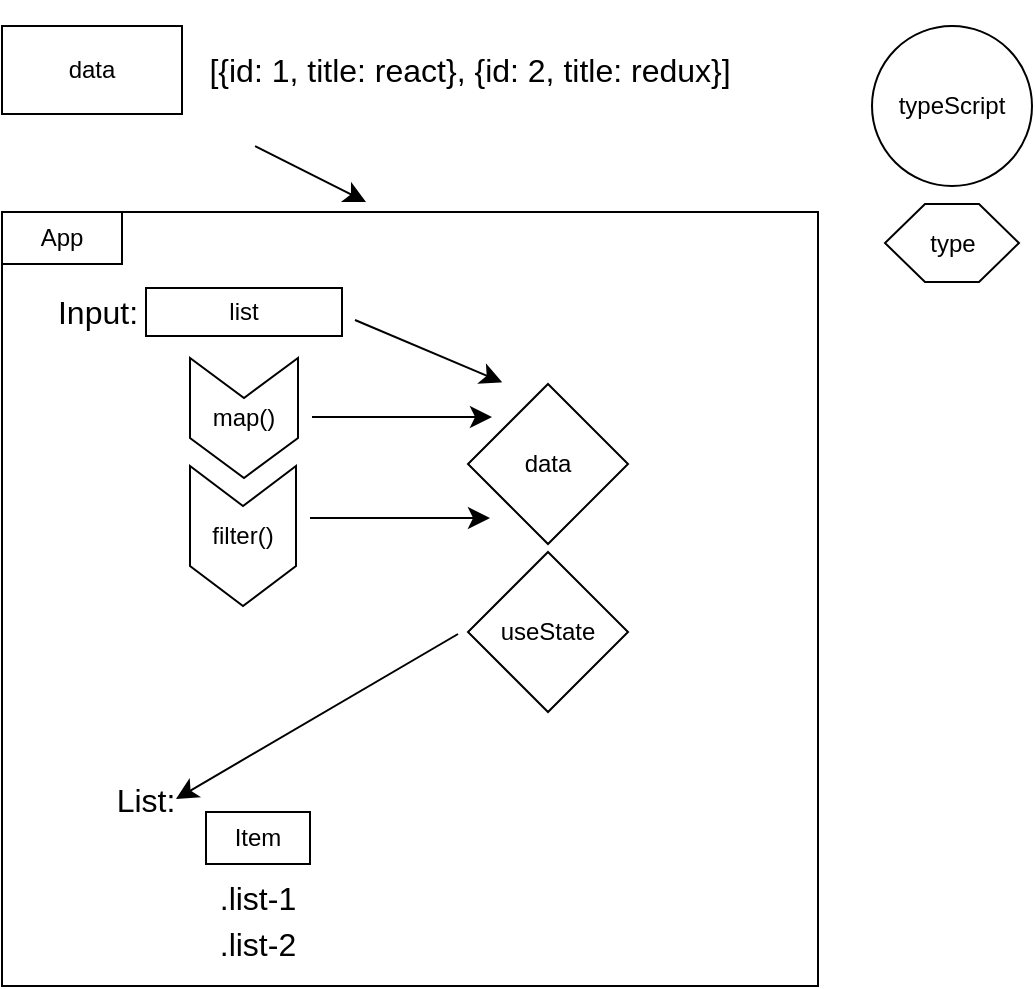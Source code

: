 <mxfile version="24.5.3" type="device">
  <diagram name="第 1 页" id="VqnNRlMnkTqsDdOYoyWb">
    <mxGraphModel dx="980" dy="1429" grid="0" gridSize="10" guides="1" tooltips="1" connect="1" arrows="1" fold="1" page="0" pageScale="1" pageWidth="827" pageHeight="1169" math="0" shadow="0">
      <root>
        <mxCell id="0" />
        <mxCell id="1" parent="0" />
        <mxCell id="zk71ix8XsxtjibP34qBr-1" value="" style="whiteSpace=wrap;html=1;" parent="1" vertex="1">
          <mxGeometry x="-165" y="-460" width="408" height="387" as="geometry" />
        </mxCell>
        <mxCell id="zk71ix8XsxtjibP34qBr-2" value="App" style="rounded=0;whiteSpace=wrap;html=1;" parent="1" vertex="1">
          <mxGeometry x="-165" y="-460" width="60" height="26" as="geometry" />
        </mxCell>
        <mxCell id="zk71ix8XsxtjibP34qBr-8" value="data" style="rounded=0;whiteSpace=wrap;html=1;" parent="1" vertex="1">
          <mxGeometry x="-165" y="-553" width="90" height="44" as="geometry" />
        </mxCell>
        <mxCell id="zk71ix8XsxtjibP34qBr-9" value="list" style="rounded=0;whiteSpace=wrap;html=1;" parent="1" vertex="1">
          <mxGeometry x="-93" y="-422" width="98" height="24" as="geometry" />
        </mxCell>
        <mxCell id="zk71ix8XsxtjibP34qBr-10" value="Input:" style="text;strokeColor=none;fillColor=none;html=1;align=center;verticalAlign=middle;whiteSpace=wrap;rounded=0;fontSize=16;" parent="1" vertex="1">
          <mxGeometry x="-165" y="-425" width="96" height="30" as="geometry" />
        </mxCell>
        <mxCell id="zk71ix8XsxtjibP34qBr-15" value="[{id: 1, title: react}, {id: 2, title: redux}]" style="text;strokeColor=none;fillColor=none;html=1;align=center;verticalAlign=middle;whiteSpace=wrap;rounded=0;fontSize=16;" parent="1" vertex="1">
          <mxGeometry x="-115" y="-565.5" width="368" height="69" as="geometry" />
        </mxCell>
        <mxCell id="zk71ix8XsxtjibP34qBr-18" value="map()" style="shape=step;perimeter=stepPerimeter;whiteSpace=wrap;html=1;fixedSize=1;direction=south;" parent="1" vertex="1">
          <mxGeometry x="-71" y="-387" width="54" height="60" as="geometry" />
        </mxCell>
        <mxCell id="zk71ix8XsxtjibP34qBr-19" value="filter()" style="shape=step;perimeter=stepPerimeter;whiteSpace=wrap;html=1;fixedSize=1;direction=south;" parent="1" vertex="1">
          <mxGeometry x="-71" y="-333" width="53" height="70" as="geometry" />
        </mxCell>
        <mxCell id="zk71ix8XsxtjibP34qBr-20" value="data" style="rhombus;whiteSpace=wrap;html=1;" parent="1" vertex="1">
          <mxGeometry x="68" y="-374" width="80" height="80" as="geometry" />
        </mxCell>
        <mxCell id="zk71ix8XsxtjibP34qBr-22" value="" style="edgeStyle=none;orthogonalLoop=1;jettySize=auto;html=1;rounded=0;fontSize=12;startSize=8;endSize=8;curved=1;" parent="1" edge="1">
          <mxGeometry width="120" relative="1" as="geometry">
            <mxPoint x="-10" y="-357.5" as="sourcePoint" />
            <mxPoint x="80" y="-357.5" as="targetPoint" />
            <Array as="points" />
          </mxGeometry>
        </mxCell>
        <mxCell id="zk71ix8XsxtjibP34qBr-23" value="" style="edgeStyle=none;orthogonalLoop=1;jettySize=auto;html=1;rounded=0;fontSize=12;startSize=8;endSize=8;curved=1;" parent="1" edge="1">
          <mxGeometry width="120" relative="1" as="geometry">
            <mxPoint x="-11" y="-307" as="sourcePoint" />
            <mxPoint x="79" y="-307" as="targetPoint" />
            <Array as="points" />
          </mxGeometry>
        </mxCell>
        <mxCell id="zk71ix8XsxtjibP34qBr-25" style="edgeStyle=none;curved=1;rounded=0;orthogonalLoop=1;jettySize=auto;html=1;exitX=0.5;exitY=0;exitDx=0;exitDy=0;fontSize=12;startSize=8;endSize=8;" parent="1" edge="1">
          <mxGeometry relative="1" as="geometry">
            <mxPoint x="71.5" y="-439" as="sourcePoint" />
            <mxPoint x="71.5" y="-439" as="targetPoint" />
          </mxGeometry>
        </mxCell>
        <mxCell id="zk71ix8XsxtjibP34qBr-28" value="List:" style="text;strokeColor=none;fillColor=none;html=1;align=center;verticalAlign=middle;whiteSpace=wrap;rounded=0;fontSize=16;" parent="1" vertex="1">
          <mxGeometry x="-123" y="-181" width="60" height="30" as="geometry" />
        </mxCell>
        <mxCell id="zk71ix8XsxtjibP34qBr-31" value="" style="edgeStyle=none;orthogonalLoop=1;jettySize=auto;html=1;rounded=0;fontSize=12;startSize=8;endSize=8;curved=1;entryX=1;entryY=0.25;entryDx=0;entryDy=0;" parent="1" edge="1">
          <mxGeometry width="120" relative="1" as="geometry">
            <mxPoint x="63" y="-249" as="sourcePoint" />
            <mxPoint x="-78" y="-166.5" as="targetPoint" />
            <Array as="points" />
          </mxGeometry>
        </mxCell>
        <mxCell id="zk71ix8XsxtjibP34qBr-32" value="" style="edgeStyle=none;orthogonalLoop=1;jettySize=auto;html=1;rounded=0;fontSize=12;startSize=8;endSize=8;curved=1;exitX=0.208;exitY=1.051;exitDx=0;exitDy=0;exitPerimeter=0;" parent="1" source="zk71ix8XsxtjibP34qBr-15" edge="1">
          <mxGeometry width="120" relative="1" as="geometry">
            <mxPoint x="-70" y="-491" as="sourcePoint" />
            <mxPoint x="17" y="-465" as="targetPoint" />
            <Array as="points" />
          </mxGeometry>
        </mxCell>
        <mxCell id="zk71ix8XsxtjibP34qBr-33" value="useState" style="rhombus;whiteSpace=wrap;html=1;" parent="1" vertex="1">
          <mxGeometry x="68" y="-290" width="80" height="80" as="geometry" />
        </mxCell>
        <mxCell id="zk71ix8XsxtjibP34qBr-34" value="Item" style="rounded=0;whiteSpace=wrap;html=1;" parent="1" vertex="1">
          <mxGeometry x="-63" y="-160" width="52" height="26" as="geometry" />
        </mxCell>
        <mxCell id="zk71ix8XsxtjibP34qBr-35" value=".list-1" style="text;strokeColor=none;fillColor=none;html=1;align=center;verticalAlign=middle;whiteSpace=wrap;rounded=0;fontSize=16;" parent="1" vertex="1">
          <mxGeometry x="-67" y="-134" width="60" height="33" as="geometry" />
        </mxCell>
        <mxCell id="zk71ix8XsxtjibP34qBr-36" value=".list-2" style="text;strokeColor=none;fillColor=none;html=1;align=center;verticalAlign=middle;whiteSpace=wrap;rounded=0;fontSize=16;" parent="1" vertex="1">
          <mxGeometry x="-67" y="-109" width="60" height="30" as="geometry" />
        </mxCell>
        <mxCell id="zk71ix8XsxtjibP34qBr-37" value="typeScript" style="ellipse;whiteSpace=wrap;html=1;" parent="1" vertex="1">
          <mxGeometry x="270" y="-553" width="80" height="80" as="geometry" />
        </mxCell>
        <mxCell id="zk71ix8XsxtjibP34qBr-38" value="type" style="shape=hexagon;perimeter=hexagonPerimeter2;whiteSpace=wrap;html=1;fixedSize=1;" parent="1" vertex="1">
          <mxGeometry x="276.5" y="-464" width="67" height="39" as="geometry" />
        </mxCell>
        <mxCell id="pTovywiL4USocvCiw5Ud-1" value="" style="edgeStyle=none;orthogonalLoop=1;jettySize=auto;html=1;rounded=0;fontSize=12;startSize=8;endSize=8;curved=1;exitX=0.208;exitY=1.051;exitDx=0;exitDy=0;exitPerimeter=0;entryX=0.613;entryY=0.22;entryDx=0;entryDy=0;entryPerimeter=0;" edge="1" parent="1" target="zk71ix8XsxtjibP34qBr-1">
          <mxGeometry width="120" relative="1" as="geometry">
            <mxPoint x="11.5" y="-406" as="sourcePoint" />
            <mxPoint x="66.5" y="-378" as="targetPoint" />
            <Array as="points" />
          </mxGeometry>
        </mxCell>
      </root>
    </mxGraphModel>
  </diagram>
</mxfile>
